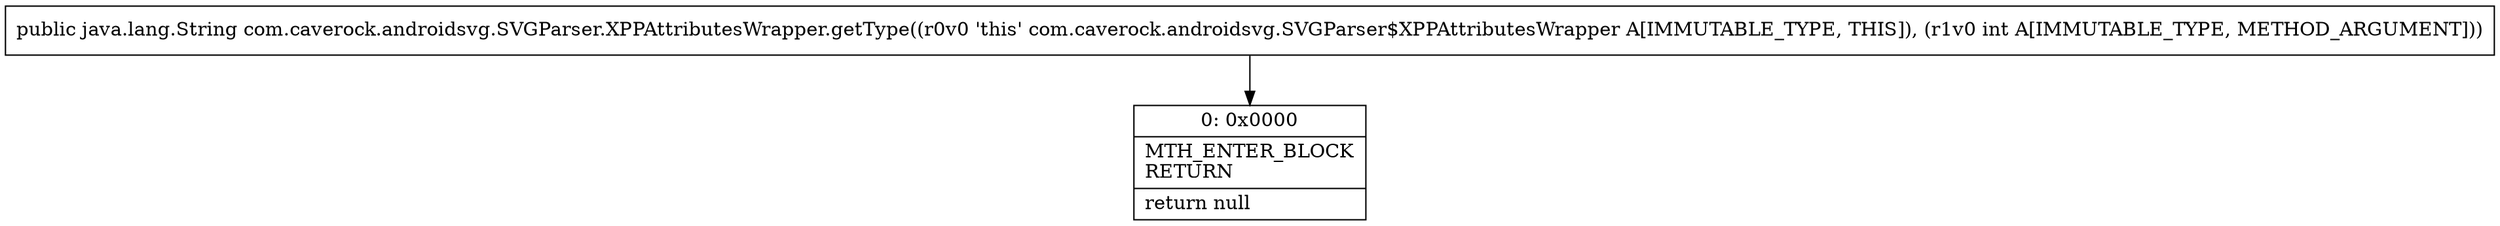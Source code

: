 digraph "CFG forcom.caverock.androidsvg.SVGParser.XPPAttributesWrapper.getType(I)Ljava\/lang\/String;" {
Node_0 [shape=record,label="{0\:\ 0x0000|MTH_ENTER_BLOCK\lRETURN\l|return null\l}"];
MethodNode[shape=record,label="{public java.lang.String com.caverock.androidsvg.SVGParser.XPPAttributesWrapper.getType((r0v0 'this' com.caverock.androidsvg.SVGParser$XPPAttributesWrapper A[IMMUTABLE_TYPE, THIS]), (r1v0 int A[IMMUTABLE_TYPE, METHOD_ARGUMENT])) }"];
MethodNode -> Node_0;
}

